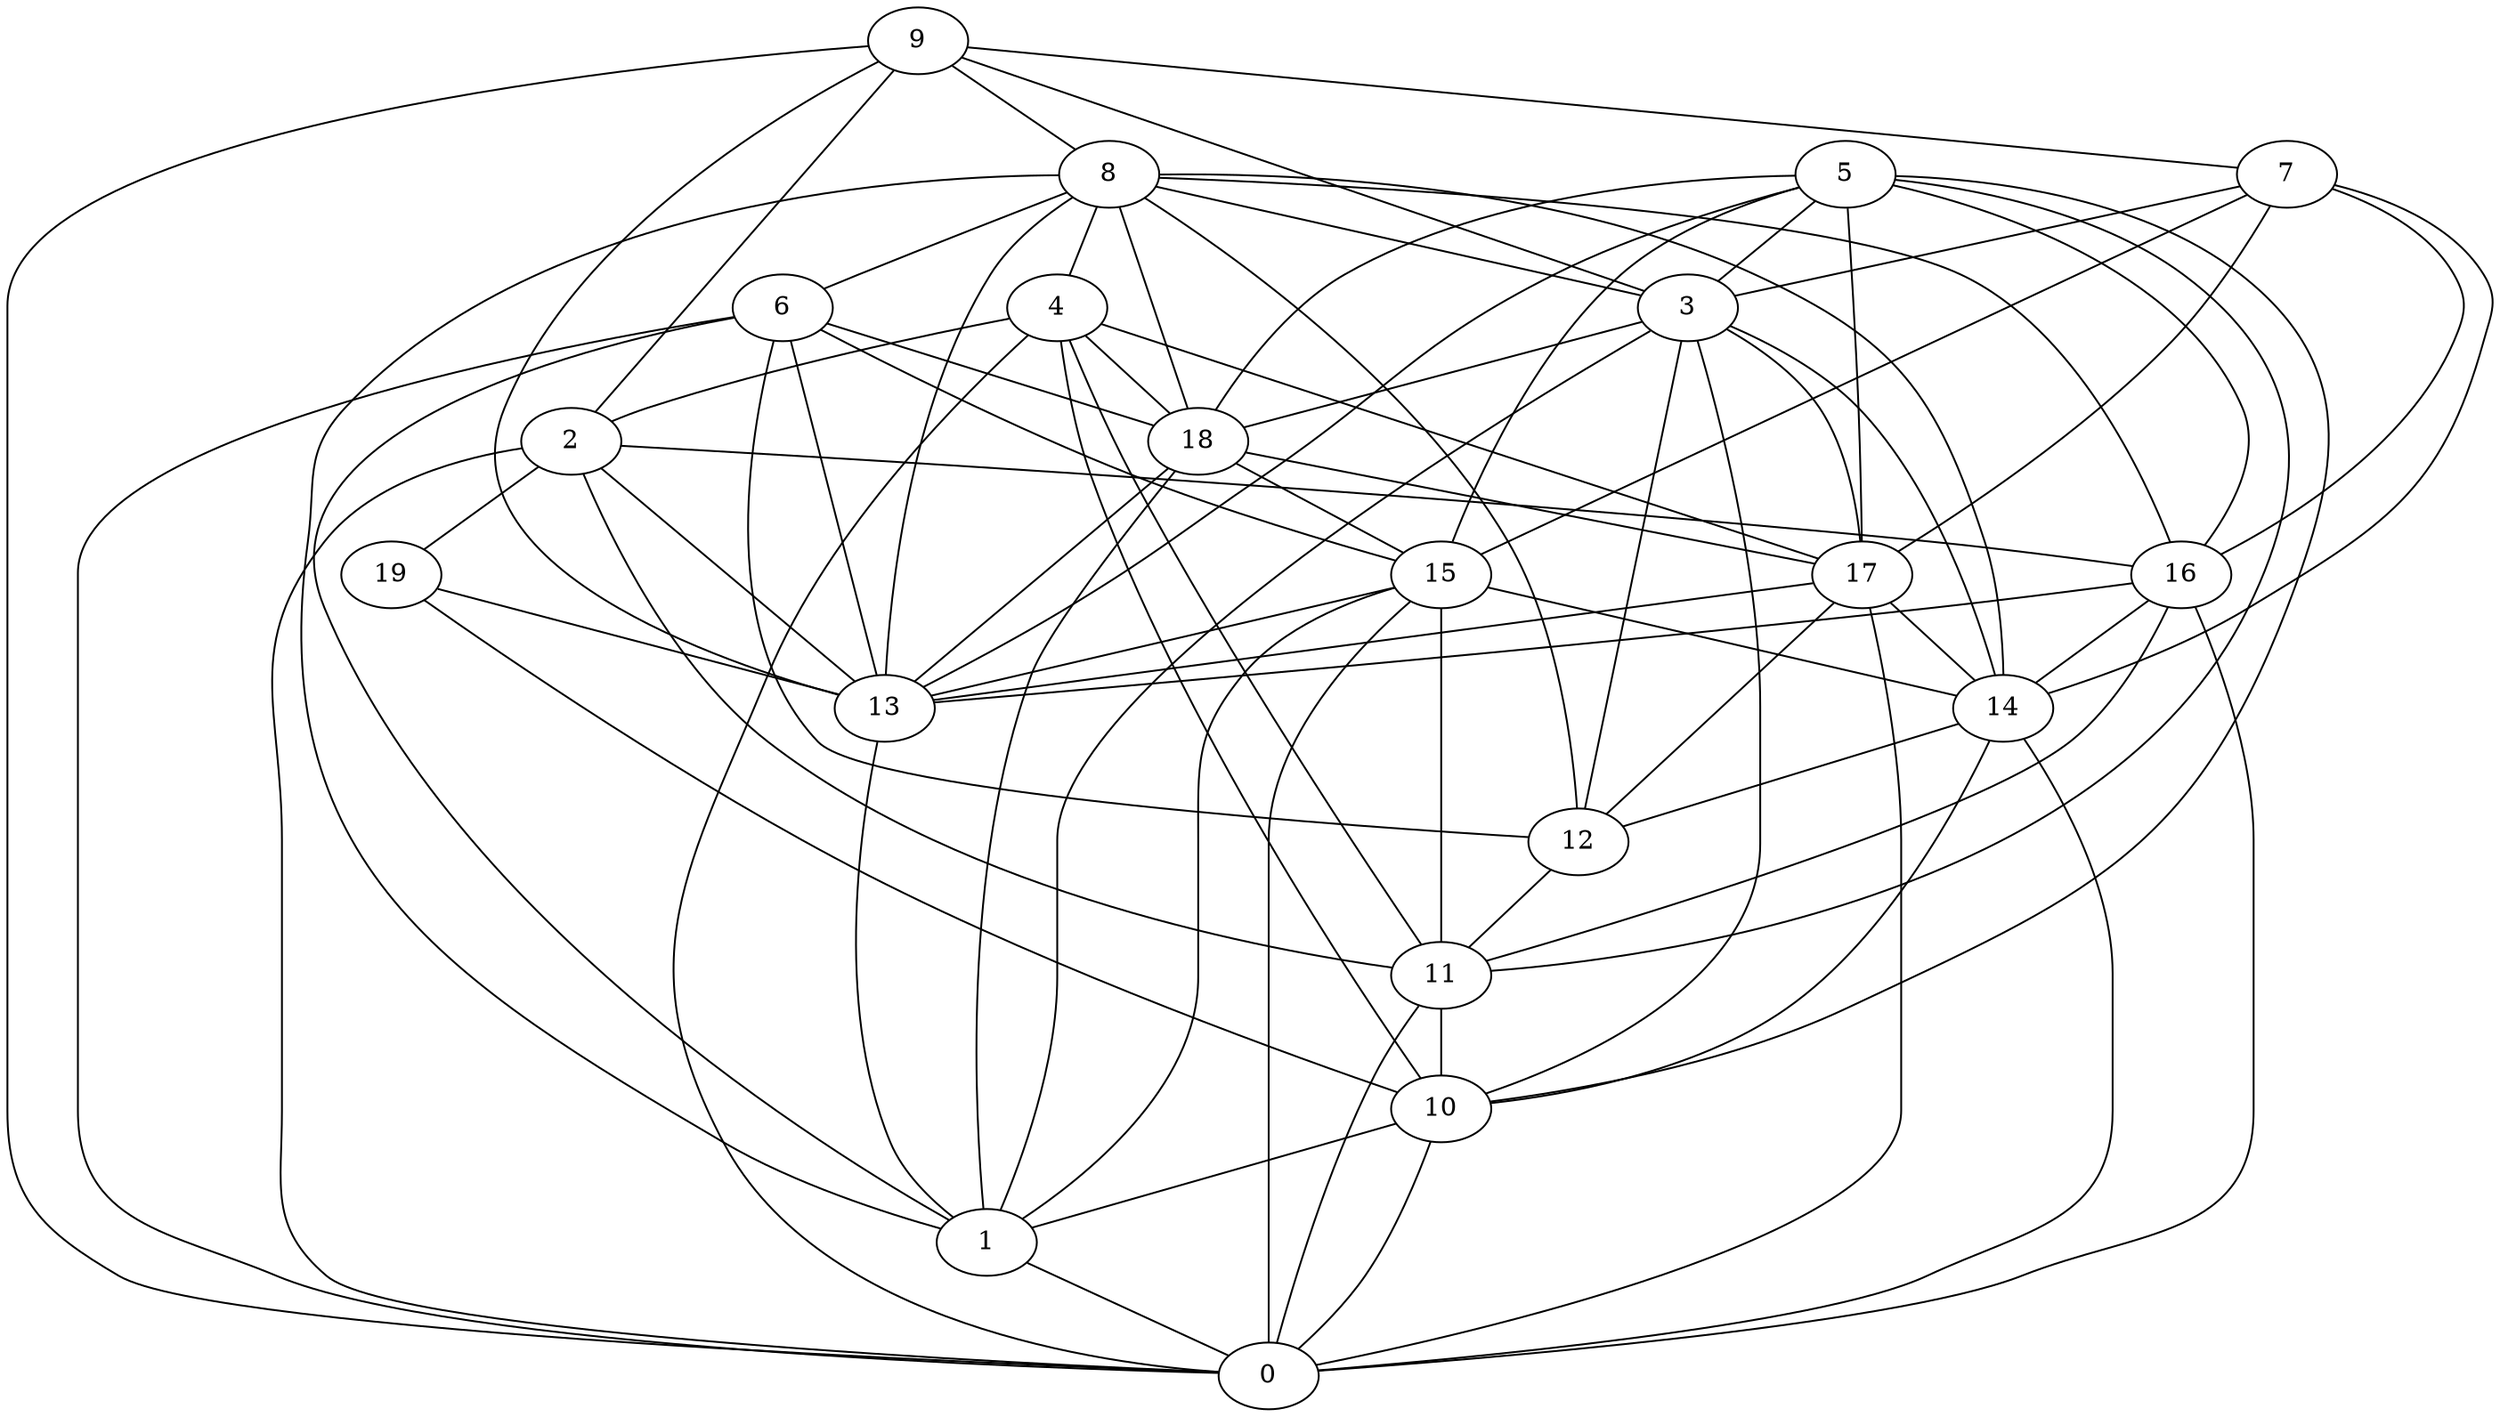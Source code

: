digraph GG_graph {

subgraph G_graph {
edge [color = black]
"14" -> "12" [dir = none]
"9" -> "13" [dir = none]
"6" -> "0" [dir = none]
"6" -> "18" [dir = none]
"19" -> "13" [dir = none]
"8" -> "16" [dir = none]
"5" -> "3" [dir = none]
"5" -> "13" [dir = none]
"5" -> "11" [dir = none]
"5" -> "16" [dir = none]
"18" -> "17" [dir = none]
"11" -> "10" [dir = none]
"2" -> "16" [dir = none]
"15" -> "1" [dir = none]
"15" -> "11" [dir = none]
"4" -> "17" [dir = none]
"4" -> "10" [dir = none]
"12" -> "11" [dir = none]
"7" -> "16" [dir = none]
"3" -> "14" [dir = none]
"15" -> "13" [dir = none]
"2" -> "19" [dir = none]
"10" -> "0" [dir = none]
"4" -> "11" [dir = none]
"17" -> "12" [dir = none]
"16" -> "0" [dir = none]
"8" -> "1" [dir = none]
"4" -> "0" [dir = none]
"9" -> "2" [dir = none]
"2" -> "11" [dir = none]
"8" -> "13" [dir = none]
"5" -> "10" [dir = none]
"9" -> "3" [dir = none]
"17" -> "13" [dir = none]
"4" -> "2" [dir = none]
"2" -> "0" [dir = none]
"2" -> "13" [dir = none]
"7" -> "14" [dir = none]
"14" -> "0" [dir = none]
"3" -> "18" [dir = none]
"8" -> "4" [dir = none]
"9" -> "7" [dir = none]
"18" -> "15" [dir = none]
"9" -> "8" [dir = none]
"6" -> "12" [dir = none]
"3" -> "17" [dir = none]
"8" -> "12" [dir = none]
"8" -> "14" [dir = none]
"16" -> "11" [dir = none]
"7" -> "15" [dir = none]
"15" -> "14" [dir = none]
"16" -> "14" [dir = none]
"19" -> "10" [dir = none]
"6" -> "15" [dir = none]
"6" -> "1" [dir = none]
"17" -> "14" [dir = none]
"3" -> "10" [dir = none]
"8" -> "3" [dir = none]
"8" -> "6" [dir = none]
"7" -> "17" [dir = none]
"18" -> "13" [dir = none]
"3" -> "1" [dir = none]
"17" -> "0" [dir = none]
"8" -> "18" [dir = none]
"18" -> "1" [dir = none]
"5" -> "15" [dir = none]
"11" -> "0" [dir = none]
"7" -> "3" [dir = none]
"4" -> "18" [dir = none]
"14" -> "10" [dir = none]
"5" -> "18" [dir = none]
"13" -> "1" [dir = none]
"15" -> "0" [dir = none]
"6" -> "13" [dir = none]
"9" -> "0" [dir = none]
"10" -> "1" [dir = none]
"5" -> "17" [dir = none]
"1" -> "0" [dir = none]
"16" -> "13" [dir = none]
"3" -> "12" [dir = none]
}

}
